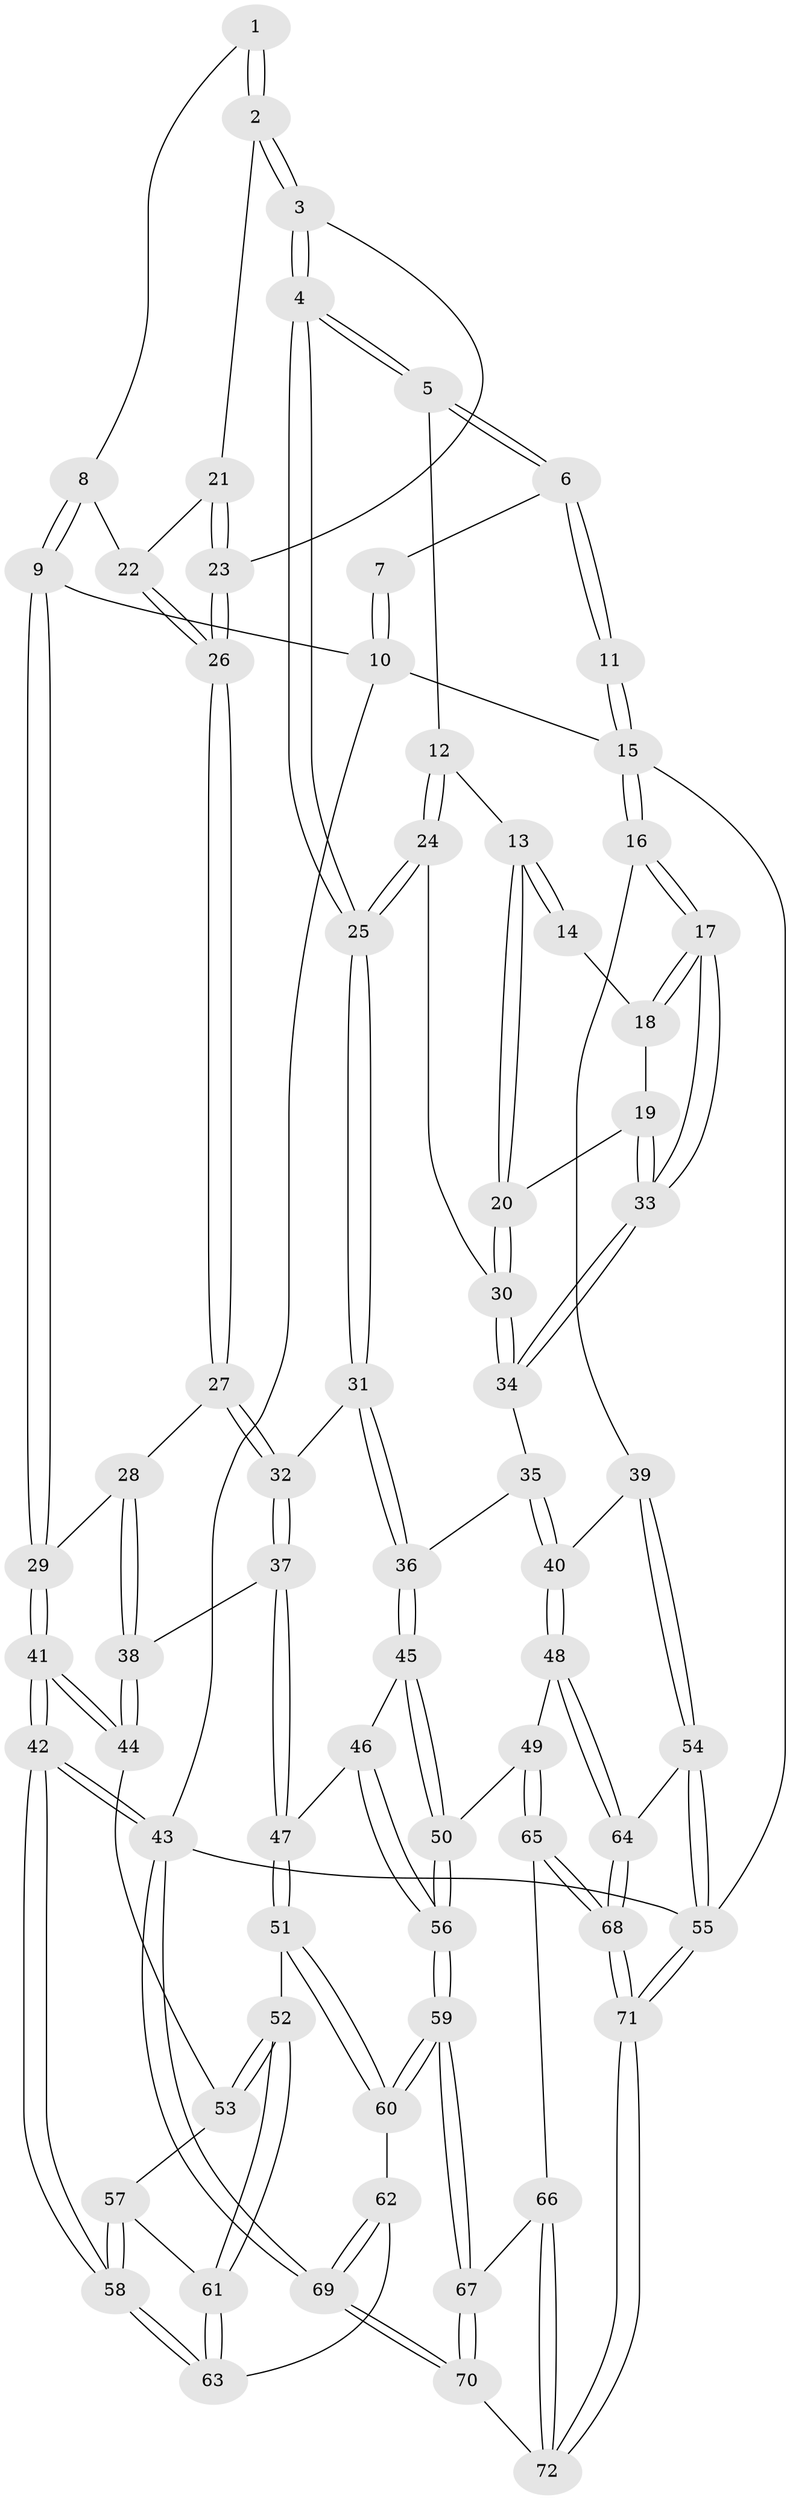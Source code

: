 // Generated by graph-tools (version 1.1) at 2025/27/03/15/25 16:27:56]
// undirected, 72 vertices, 177 edges
graph export_dot {
graph [start="1"]
  node [color=gray90,style=filled];
  1 [pos="+0.28025695013946433+0"];
  2 [pos="+0.31080827662091776+0.05663823753150445"];
  3 [pos="+0.43235720543793477+0.11500655325197837"];
  4 [pos="+0.4626862686964365+0.11210127025730325"];
  5 [pos="+0.5113508799992986+0"];
  6 [pos="+0.5113679978360208+0"];
  7 [pos="+0.2627371167688908+0"];
  8 [pos="+0.2210806673201186+0.06068658645078659"];
  9 [pos="+0+0"];
  10 [pos="+0+0"];
  11 [pos="+0.868390763113394+0"];
  12 [pos="+0.6691520178066092+0.07824004952385358"];
  13 [pos="+0.7385813129913833+0.07251407136695763"];
  14 [pos="+0.8664322887578684+0"];
  15 [pos="+1+0"];
  16 [pos="+1+0.3590008155828728"];
  17 [pos="+1+0.34789833196598374"];
  18 [pos="+0.8860148076013123+0"];
  19 [pos="+0.8736623356770246+0.17848511477014353"];
  20 [pos="+0.781955419678114+0.1408725993397803"];
  21 [pos="+0.252329446179907+0.09781614458423626"];
  22 [pos="+0.24572340686060962+0.10137000184697534"];
  23 [pos="+0.38605311987528035+0.13881017195241574"];
  24 [pos="+0.5429526470127548+0.20500276907608464"];
  25 [pos="+0.5299322402770554+0.2069681618900727"];
  26 [pos="+0.2103894669411481+0.2418655605805468"];
  27 [pos="+0.17823818785221868+0.279587409191327"];
  28 [pos="+0.11851950681803931+0.2783587945601632"];
  29 [pos="+0+0.11996248433204908"];
  30 [pos="+0.6503534793532816+0.2289043376969878"];
  31 [pos="+0.46466949893096937+0.4007654111153482"];
  32 [pos="+0.3848495987562536+0.4289993797084246"];
  33 [pos="+0.9899280113291237+0.31604663977181224"];
  34 [pos="+0.7890957941994924+0.36216179962066813"];
  35 [pos="+0.7778346160995101+0.37273963753907313"];
  36 [pos="+0.5995288702700445+0.480649829302037"];
  37 [pos="+0.3377975402884136+0.5379770439767142"];
  38 [pos="+0.10342716612261636+0.5371869603754673"];
  39 [pos="+1+0.35900917289631823"];
  40 [pos="+0.7967217438387325+0.6864523038570496"];
  41 [pos="+0+0.6282485810170024"];
  42 [pos="+0+1"];
  43 [pos="+0+1"];
  44 [pos="+0.05282885962035822+0.5927143569270061"];
  45 [pos="+0.6310623208831653+0.5726245639643994"];
  46 [pos="+0.5125039145642611+0.6445884238312692"];
  47 [pos="+0.33986237028063215+0.6079725331618621"];
  48 [pos="+0.7825991790435571+0.7053015315638246"];
  49 [pos="+0.7733454469740756+0.7078001259308542"];
  50 [pos="+0.7303519340193967+0.6911962571035304"];
  51 [pos="+0.32464697859799185+0.6687045733232102"];
  52 [pos="+0.26872261084164517+0.7037676203461178"];
  53 [pos="+0.11349489234511273+0.6556032861298529"];
  54 [pos="+1+0.7843639894950734"];
  55 [pos="+1+1"];
  56 [pos="+0.4947301137472212+0.8124667884036983"];
  57 [pos="+0.10230994617099778+0.760161501272366"];
  58 [pos="+0+1"];
  59 [pos="+0.47469165137327884+0.8306871302069602"];
  60 [pos="+0.4720474728173763+0.8295607000231073"];
  61 [pos="+0.2393168888548956+0.767894137601238"];
  62 [pos="+0.3050180664788965+0.8902266456505101"];
  63 [pos="+0.2283076578744236+0.8305488452276442"];
  64 [pos="+0.944839488771056+0.7947796787794483"];
  65 [pos="+0.7455769460372736+0.8582375423697459"];
  66 [pos="+0.623192244272302+0.9252878455162258"];
  67 [pos="+0.4949746640148647+0.8904646501509548"];
  68 [pos="+0.8760169553095983+1"];
  69 [pos="+0.2726586567592255+1"];
  70 [pos="+0.41309647472021666+1"];
  71 [pos="+0.9062200715246954+1"];
  72 [pos="+0.7158677267183471+1"];
  1 -- 2;
  1 -- 2;
  1 -- 8;
  2 -- 3;
  2 -- 3;
  2 -- 21;
  3 -- 4;
  3 -- 4;
  3 -- 23;
  4 -- 5;
  4 -- 5;
  4 -- 25;
  4 -- 25;
  5 -- 6;
  5 -- 6;
  5 -- 12;
  6 -- 7;
  6 -- 11;
  6 -- 11;
  7 -- 10;
  7 -- 10;
  8 -- 9;
  8 -- 9;
  8 -- 22;
  9 -- 10;
  9 -- 29;
  9 -- 29;
  10 -- 15;
  10 -- 43;
  11 -- 15;
  11 -- 15;
  12 -- 13;
  12 -- 24;
  12 -- 24;
  13 -- 14;
  13 -- 14;
  13 -- 20;
  13 -- 20;
  14 -- 18;
  15 -- 16;
  15 -- 16;
  15 -- 55;
  16 -- 17;
  16 -- 17;
  16 -- 39;
  17 -- 18;
  17 -- 18;
  17 -- 33;
  17 -- 33;
  18 -- 19;
  19 -- 20;
  19 -- 33;
  19 -- 33;
  20 -- 30;
  20 -- 30;
  21 -- 22;
  21 -- 23;
  21 -- 23;
  22 -- 26;
  22 -- 26;
  23 -- 26;
  23 -- 26;
  24 -- 25;
  24 -- 25;
  24 -- 30;
  25 -- 31;
  25 -- 31;
  26 -- 27;
  26 -- 27;
  27 -- 28;
  27 -- 32;
  27 -- 32;
  28 -- 29;
  28 -- 38;
  28 -- 38;
  29 -- 41;
  29 -- 41;
  30 -- 34;
  30 -- 34;
  31 -- 32;
  31 -- 36;
  31 -- 36;
  32 -- 37;
  32 -- 37;
  33 -- 34;
  33 -- 34;
  34 -- 35;
  35 -- 36;
  35 -- 40;
  35 -- 40;
  36 -- 45;
  36 -- 45;
  37 -- 38;
  37 -- 47;
  37 -- 47;
  38 -- 44;
  38 -- 44;
  39 -- 40;
  39 -- 54;
  39 -- 54;
  40 -- 48;
  40 -- 48;
  41 -- 42;
  41 -- 42;
  41 -- 44;
  41 -- 44;
  42 -- 43;
  42 -- 43;
  42 -- 58;
  42 -- 58;
  43 -- 69;
  43 -- 69;
  43 -- 55;
  44 -- 53;
  45 -- 46;
  45 -- 50;
  45 -- 50;
  46 -- 47;
  46 -- 56;
  46 -- 56;
  47 -- 51;
  47 -- 51;
  48 -- 49;
  48 -- 64;
  48 -- 64;
  49 -- 50;
  49 -- 65;
  49 -- 65;
  50 -- 56;
  50 -- 56;
  51 -- 52;
  51 -- 60;
  51 -- 60;
  52 -- 53;
  52 -- 53;
  52 -- 61;
  52 -- 61;
  53 -- 57;
  54 -- 55;
  54 -- 55;
  54 -- 64;
  55 -- 71;
  55 -- 71;
  56 -- 59;
  56 -- 59;
  57 -- 58;
  57 -- 58;
  57 -- 61;
  58 -- 63;
  58 -- 63;
  59 -- 60;
  59 -- 60;
  59 -- 67;
  59 -- 67;
  60 -- 62;
  61 -- 63;
  61 -- 63;
  62 -- 63;
  62 -- 69;
  62 -- 69;
  64 -- 68;
  64 -- 68;
  65 -- 66;
  65 -- 68;
  65 -- 68;
  66 -- 67;
  66 -- 72;
  66 -- 72;
  67 -- 70;
  67 -- 70;
  68 -- 71;
  68 -- 71;
  69 -- 70;
  69 -- 70;
  70 -- 72;
  71 -- 72;
  71 -- 72;
}
